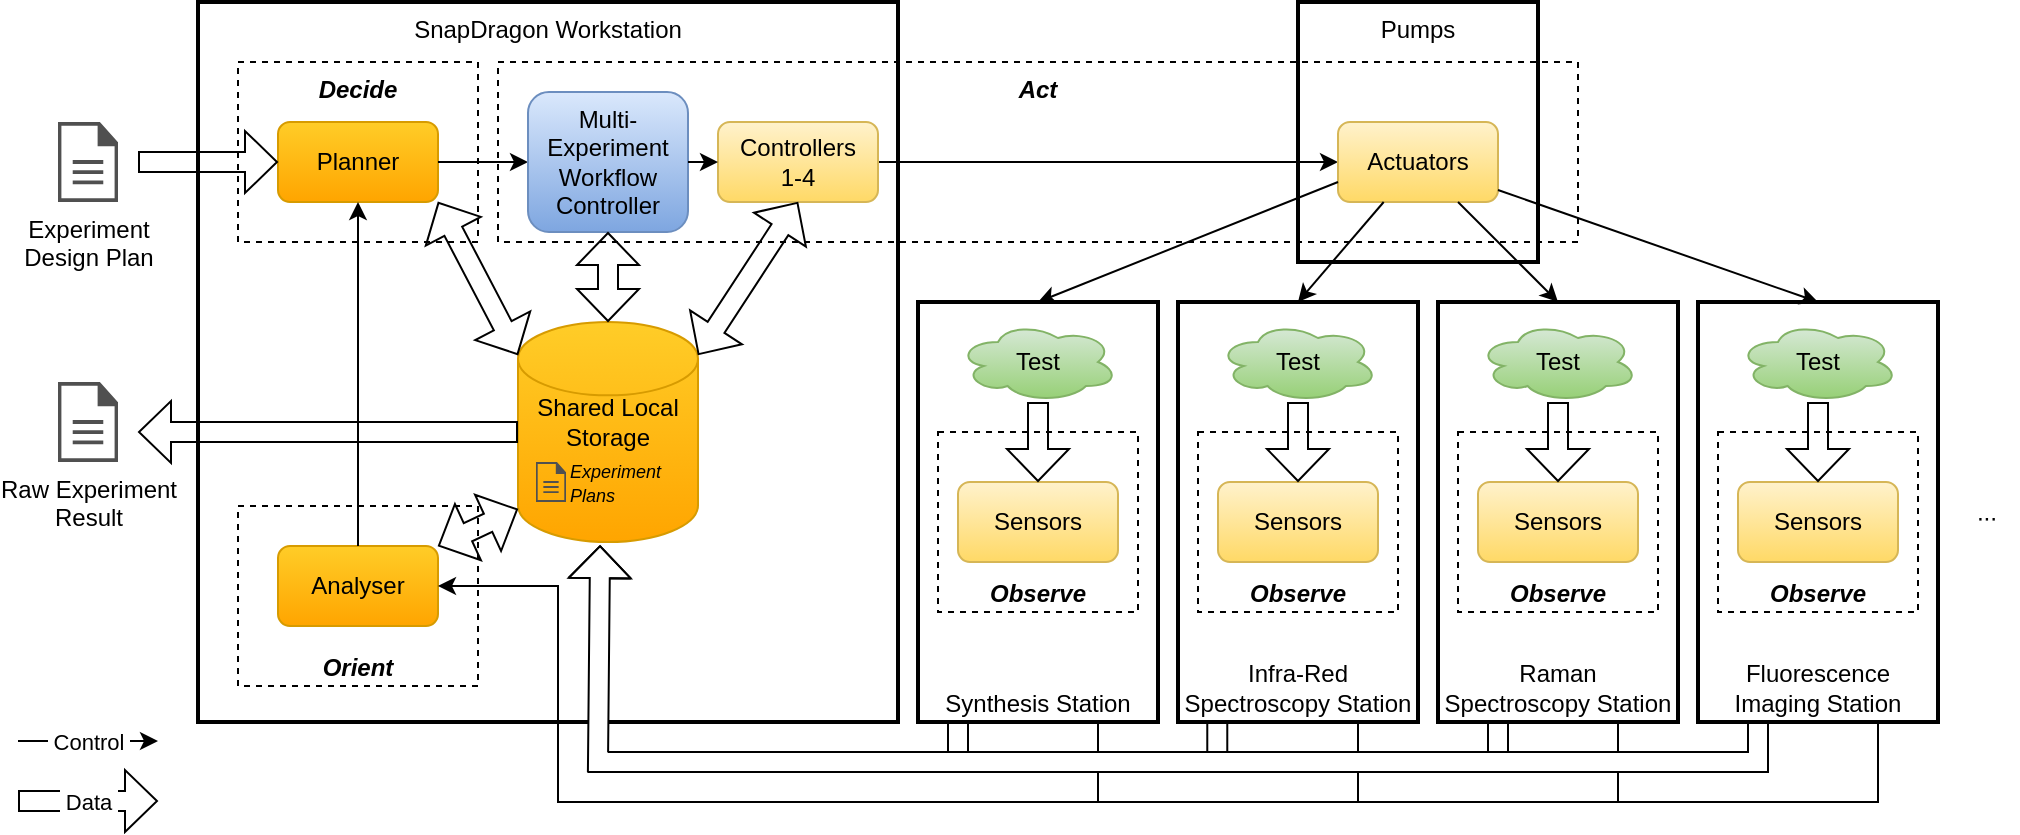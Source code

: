 <mxfile version="21.3.2" type="device">
  <diagram id="P3egCbBItE-vjyixLVVF" name="Page-1">
    <mxGraphModel dx="2874" dy="1524" grid="1" gridSize="10" guides="1" tooltips="1" connect="1" arrows="1" fold="1" page="1" pageScale="1" pageWidth="1100" pageHeight="850" math="0" shadow="0">
      <root>
        <mxCell id="0" />
        <mxCell id="1" parent="0" />
        <mxCell id="jG6GozPqLwCsJcZ_Rk5A-28" value="" style="shape=flexArrow;endArrow=none;html=1;rounded=0;exitX=0.25;exitY=1;exitDx=0;exitDy=0;endSize=5;startSize=5;endFill=0;" parent="1" edge="1">
          <mxGeometry width="50" height="50" relative="1" as="geometry">
            <mxPoint x="769.64" y="420" as="sourcePoint" />
            <mxPoint x="769.64" y="445" as="targetPoint" />
            <Array as="points" />
          </mxGeometry>
        </mxCell>
        <mxCell id="jG6GozPqLwCsJcZ_Rk5A-29" value="" style="shape=flexArrow;endArrow=none;html=1;rounded=0;exitX=0.25;exitY=1;exitDx=0;exitDy=0;endSize=5;startSize=5;endFill=0;" parent="1" edge="1">
          <mxGeometry width="50" height="50" relative="1" as="geometry">
            <mxPoint x="640" y="411" as="sourcePoint" />
            <mxPoint x="640" y="436" as="targetPoint" />
            <Array as="points" />
          </mxGeometry>
        </mxCell>
        <mxCell id="GU0txmYf8OZSagTrjstG-6" value="SnapDragon&amp;nbsp;&lt;span style=&quot;background-color: initial;&quot;&gt;Workstation&lt;/span&gt;" style="rounded=0;whiteSpace=wrap;html=1;verticalAlign=top;spacing=2;strokeWidth=2;" parent="1" vertex="1">
          <mxGeometry x="260" y="60" width="350" height="360" as="geometry" />
        </mxCell>
        <mxCell id="jG6GozPqLwCsJcZ_Rk5A-32" value="" style="endArrow=none;html=1;rounded=0;exitX=0.75;exitY=1;exitDx=0;exitDy=0;endFill=0;" parent="1" edge="1">
          <mxGeometry width="50" height="50" relative="1" as="geometry">
            <mxPoint x="710" y="420" as="sourcePoint" />
            <mxPoint x="710" y="460" as="targetPoint" />
            <Array as="points" />
          </mxGeometry>
        </mxCell>
        <mxCell id="jG6GozPqLwCsJcZ_Rk5A-31" value="" style="endArrow=none;html=1;rounded=0;exitX=0.75;exitY=1;exitDx=0;exitDy=0;endFill=0;" parent="1" edge="1">
          <mxGeometry width="50" height="50" relative="1" as="geometry">
            <mxPoint x="840" y="420" as="sourcePoint" />
            <mxPoint x="840" y="460" as="targetPoint" />
            <Array as="points" />
          </mxGeometry>
        </mxCell>
        <mxCell id="jG6GozPqLwCsJcZ_Rk5A-30" value="" style="endArrow=none;html=1;rounded=0;exitX=0.75;exitY=1;exitDx=0;exitDy=0;endFill=0;" parent="1" source="jG6GozPqLwCsJcZ_Rk5A-6" edge="1">
          <mxGeometry width="50" height="50" relative="1" as="geometry">
            <mxPoint x="1135" y="608" as="sourcePoint" />
            <mxPoint x="970" y="460" as="targetPoint" />
            <Array as="points" />
          </mxGeometry>
        </mxCell>
        <mxCell id="jG6GozPqLwCsJcZ_Rk5A-26" value="" style="shape=flexArrow;endArrow=none;html=1;rounded=0;exitX=0.25;exitY=1;exitDx=0;exitDy=0;endSize=5;startSize=5;endFill=0;" parent="1" source="jG6GozPqLwCsJcZ_Rk5A-6" edge="1">
          <mxGeometry width="50" height="50" relative="1" as="geometry">
            <mxPoint x="905" y="415" as="sourcePoint" />
            <mxPoint x="910" y="440" as="targetPoint" />
            <Array as="points" />
          </mxGeometry>
        </mxCell>
        <mxCell id="GU0txmYf8OZSagTrjstG-5" value="Pumps" style="rounded=0;whiteSpace=wrap;html=1;verticalAlign=top;spacing=2;strokeWidth=2;" parent="1" vertex="1">
          <mxGeometry x="810" y="60" width="120" height="130" as="geometry" />
        </mxCell>
        <mxCell id="GU0txmYf8OZSagTrjstG-4" value="Synthesis Station" style="rounded=0;whiteSpace=wrap;html=1;verticalAlign=bottom;spacing=2;strokeWidth=2;" parent="1" vertex="1">
          <mxGeometry x="620" y="210" width="120" height="210" as="geometry" />
        </mxCell>
        <mxCell id="ZZdG2KbTojn6cw3QZEdF-10" value="&lt;i&gt;&lt;b&gt;Orient&lt;/b&gt;&lt;/i&gt;" style="rounded=0;whiteSpace=wrap;html=1;dashed=1;fillColor=none;verticalAlign=bottom;" parent="1" vertex="1">
          <mxGeometry x="280" y="312" width="120" height="90" as="geometry" />
        </mxCell>
        <mxCell id="ZZdG2KbTojn6cw3QZEdF-11" value="&lt;b&gt;&lt;i&gt;Decide&lt;/i&gt;&lt;/b&gt;" style="rounded=0;whiteSpace=wrap;html=1;dashed=1;fillColor=none;verticalAlign=top;" parent="1" vertex="1">
          <mxGeometry x="280" y="90" width="120" height="90" as="geometry" />
        </mxCell>
        <mxCell id="ZZdG2KbTojn6cw3QZEdF-12" value="&lt;b&gt;&lt;i&gt;Act&lt;/i&gt;&lt;/b&gt;" style="rounded=0;whiteSpace=wrap;html=1;dashed=1;fillColor=none;verticalAlign=top;" parent="1" vertex="1">
          <mxGeometry x="410" y="90" width="540" height="90" as="geometry" />
        </mxCell>
        <mxCell id="ZZdG2KbTojn6cw3QZEdF-9" value="&lt;i&gt;&lt;b&gt;Observe&lt;/b&gt;&lt;/i&gt;" style="rounded=0;whiteSpace=wrap;html=1;dashed=1;fillColor=none;verticalAlign=bottom;" parent="1" vertex="1">
          <mxGeometry x="630" y="275" width="100" height="90" as="geometry" />
        </mxCell>
        <mxCell id="8yW3HtKEOS8D6HbiddwS-1" value="Experiment&lt;br&gt;Design Plan" style="sketch=0;pointerEvents=1;shadow=0;dashed=0;html=1;strokeColor=none;fillColor=#505050;labelPosition=center;verticalLabelPosition=bottom;verticalAlign=top;outlineConnect=0;align=center;shape=mxgraph.office.concepts.document;" parent="1" vertex="1">
          <mxGeometry x="190" y="120" width="30" height="40" as="geometry" />
        </mxCell>
        <mxCell id="8yW3HtKEOS8D6HbiddwS-2" value="Planner" style="rounded=1;whiteSpace=wrap;html=1;fillColor=#ffcd28;gradientColor=#ffa500;strokeColor=#d79b00;" parent="1" vertex="1">
          <mxGeometry x="300" y="120" width="80" height="40" as="geometry" />
        </mxCell>
        <mxCell id="8yW3HtKEOS8D6HbiddwS-9" value="" style="endArrow=classic;html=1;rounded=0;entryX=0;entryY=0.5;entryDx=0;entryDy=0;exitX=1;exitY=0.5;exitDx=0;exitDy=0;" parent="1" source="2AaaGLkXUIrztsOo1qRx-1" target="ZZdG2KbTojn6cw3QZEdF-2" edge="1">
          <mxGeometry width="50" height="50" relative="1" as="geometry">
            <mxPoint x="590" y="140" as="sourcePoint" />
            <mxPoint x="500" y="170" as="targetPoint" />
          </mxGeometry>
        </mxCell>
        <mxCell id="8yW3HtKEOS8D6HbiddwS-4" value="Test" style="ellipse;shape=cloud;whiteSpace=wrap;html=1;fillColor=#d5e8d4;gradientColor=#97d077;strokeColor=#82b366;" parent="1" vertex="1">
          <mxGeometry x="640" y="220" width="80" height="40" as="geometry" />
        </mxCell>
        <mxCell id="ZZdG2KbTojn6cw3QZEdF-1" value="Sensors" style="rounded=1;whiteSpace=wrap;html=1;fillColor=#fff2cc;gradientColor=#ffd966;strokeColor=#d6b656;" parent="1" vertex="1">
          <mxGeometry x="640" y="300" width="80" height="40" as="geometry" />
        </mxCell>
        <mxCell id="ZZdG2KbTojn6cw3QZEdF-2" value="Actuators" style="rounded=1;whiteSpace=wrap;html=1;fillColor=#fff2cc;gradientColor=#ffd966;strokeColor=#d6b656;" parent="1" vertex="1">
          <mxGeometry x="830" y="120" width="80" height="40" as="geometry" />
        </mxCell>
        <mxCell id="ZZdG2KbTojn6cw3QZEdF-3" value="" style="endArrow=classic;html=1;rounded=0;exitX=0;exitY=0.75;exitDx=0;exitDy=0;entryX=0.5;entryY=0;entryDx=0;entryDy=0;" parent="1" source="ZZdG2KbTojn6cw3QZEdF-2" target="GU0txmYf8OZSagTrjstG-4" edge="1">
          <mxGeometry width="50" height="50" relative="1" as="geometry">
            <mxPoint x="820" y="400" as="sourcePoint" />
            <mxPoint x="940" y="220" as="targetPoint" />
          </mxGeometry>
        </mxCell>
        <mxCell id="ZZdG2KbTojn6cw3QZEdF-5" value="Analyser" style="rounded=1;whiteSpace=wrap;html=1;fillColor=#ffcd28;gradientColor=#ffa500;strokeColor=#d79b00;" parent="1" vertex="1">
          <mxGeometry x="300" y="332" width="80" height="40" as="geometry" />
        </mxCell>
        <mxCell id="ZZdG2KbTojn6cw3QZEdF-6" value="" style="endArrow=classic;html=1;rounded=0;exitX=0.75;exitY=1;exitDx=0;exitDy=0;entryX=1;entryY=0.5;entryDx=0;entryDy=0;" parent="1" source="jG6GozPqLwCsJcZ_Rk5A-17" target="ZZdG2KbTojn6cw3QZEdF-5" edge="1">
          <mxGeometry width="50" height="50" relative="1" as="geometry">
            <mxPoint x="400" y="462" as="sourcePoint" />
            <mxPoint x="450" y="412" as="targetPoint" />
            <Array as="points">
              <mxPoint x="1100" y="460" />
              <mxPoint x="440" y="460" />
              <mxPoint x="440" y="352" />
            </Array>
          </mxGeometry>
        </mxCell>
        <mxCell id="ZZdG2KbTojn6cw3QZEdF-7" value="" style="endArrow=classic;html=1;rounded=0;exitX=0.5;exitY=0;exitDx=0;exitDy=0;entryX=0.5;entryY=1;entryDx=0;entryDy=0;" parent="1" source="ZZdG2KbTojn6cw3QZEdF-5" target="8yW3HtKEOS8D6HbiddwS-2" edge="1">
          <mxGeometry width="50" height="50" relative="1" as="geometry">
            <mxPoint x="380" y="410" as="sourcePoint" />
            <mxPoint x="430" y="360" as="targetPoint" />
          </mxGeometry>
        </mxCell>
        <mxCell id="ivcJ0Vw7QY5pCtP25yYA-1" value="&lt;font style=&quot;font-size: 16px&quot;&gt;&amp;nbsp;&lt;/font&gt;&lt;br style=&quot;font-size: 14px&quot;&gt;Shared Local&lt;br&gt;Storage&lt;br&gt;&amp;nbsp;&lt;br&gt;&amp;nbsp;" style="strokeWidth=1;html=1;shape=mxgraph.flowchart.database;whiteSpace=wrap;labelBackgroundColor=none;fillColor=#ffcd28;gradientColor=#ffa500;strokeColor=#d79b00;" parent="1" vertex="1">
          <mxGeometry x="420" y="220" width="90" height="110" as="geometry" />
        </mxCell>
        <mxCell id="ivcJ0Vw7QY5pCtP25yYA-2" value="" style="shape=flexArrow;endArrow=classic;html=1;rounded=0;exitX=0.25;exitY=1;exitDx=0;exitDy=0;entryX=0.456;entryY=1.014;entryDx=0;entryDy=0;entryPerimeter=0;endSize=5;startSize=5;fillColor=default;" parent="1" source="jG6GozPqLwCsJcZ_Rk5A-17" target="ivcJ0Vw7QY5pCtP25yYA-1" edge="1">
          <mxGeometry width="50" height="50" relative="1" as="geometry">
            <mxPoint x="400" y="442" as="sourcePoint" />
            <mxPoint x="510" y="290" as="targetPoint" />
            <Array as="points">
              <mxPoint x="1040" y="440" />
              <mxPoint x="460" y="440" />
            </Array>
          </mxGeometry>
        </mxCell>
        <mxCell id="ivcJ0Vw7QY5pCtP25yYA-3" value="" style="shape=flexArrow;endArrow=classic;html=1;rounded=0;exitX=0;exitY=0.85;exitDx=0;exitDy=0;entryX=1;entryY=0;entryDx=0;entryDy=0;exitPerimeter=0;startArrow=block;startSize=5;endSize=5;" parent="1" source="ivcJ0Vw7QY5pCtP25yYA-1" target="ZZdG2KbTojn6cw3QZEdF-5" edge="1">
          <mxGeometry width="50" height="50" relative="1" as="geometry">
            <mxPoint x="400" y="290" as="sourcePoint" />
            <mxPoint x="530" y="322" as="targetPoint" />
          </mxGeometry>
        </mxCell>
        <mxCell id="ivcJ0Vw7QY5pCtP25yYA-5" value="" style="shape=flexArrow;endArrow=classic;html=1;rounded=0;exitX=0;exitY=0.15;exitDx=0;exitDy=0;entryX=1;entryY=1;entryDx=0;entryDy=0;exitPerimeter=0;startArrow=block;startSize=5;endSize=5;" parent="1" source="ivcJ0Vw7QY5pCtP25yYA-1" target="8yW3HtKEOS8D6HbiddwS-2" edge="1">
          <mxGeometry width="50" height="50" relative="1" as="geometry">
            <mxPoint x="470" y="270" as="sourcePoint" />
            <mxPoint x="390" y="290" as="targetPoint" />
          </mxGeometry>
        </mxCell>
        <mxCell id="ivcJ0Vw7QY5pCtP25yYA-6" value="" style="shape=flexArrow;endArrow=classic;html=1;rounded=0;exitX=0.5;exitY=1;exitDx=0;exitDy=0;entryX=0.5;entryY=0;entryDx=0;entryDy=0;endSize=5;startSize=5;" parent="1" source="8yW3HtKEOS8D6HbiddwS-4" target="ZZdG2KbTojn6cw3QZEdF-1" edge="1">
          <mxGeometry width="50" height="50" relative="1" as="geometry">
            <mxPoint x="680" y="275" as="sourcePoint" />
            <mxPoint x="610" y="296" as="targetPoint" />
          </mxGeometry>
        </mxCell>
        <mxCell id="ivcJ0Vw7QY5pCtP25yYA-10" value="" style="shape=flexArrow;endArrow=classic;html=1;rounded=0;endSize=5;startSize=5;entryX=0;entryY=0.5;entryDx=0;entryDy=0;" parent="1" target="8yW3HtKEOS8D6HbiddwS-2" edge="1">
          <mxGeometry width="50" height="50" relative="1" as="geometry">
            <mxPoint x="230" y="140" as="sourcePoint" />
            <mxPoint x="680" y="240" as="targetPoint" />
          </mxGeometry>
        </mxCell>
        <mxCell id="2AaaGLkXUIrztsOo1qRx-1" value="Controllers&lt;br&gt;1-4" style="rounded=1;whiteSpace=wrap;html=1;fillColor=#fff2cc;gradientColor=#ffd966;strokeColor=#d6b656;" parent="1" vertex="1">
          <mxGeometry x="520" y="120" width="80" height="40" as="geometry" />
        </mxCell>
        <mxCell id="2AaaGLkXUIrztsOo1qRx-2" value="" style="endArrow=classic;html=1;rounded=0;entryX=0;entryY=0.5;entryDx=0;entryDy=0;" parent="1" source="8yW3HtKEOS8D6HbiddwS-2" target="jG6GozPqLwCsJcZ_Rk5A-33" edge="1">
          <mxGeometry width="50" height="50" relative="1" as="geometry">
            <mxPoint x="500" y="150" as="sourcePoint" />
            <mxPoint x="430" y="140" as="targetPoint" />
          </mxGeometry>
        </mxCell>
        <mxCell id="2AaaGLkXUIrztsOo1qRx-3" value="" style="shape=flexArrow;endArrow=classic;html=1;rounded=0;entryX=0.5;entryY=1;entryDx=0;entryDy=0;startArrow=block;startSize=5;endSize=5;exitX=1;exitY=0.15;exitDx=0;exitDy=0;exitPerimeter=0;" parent="1" source="ivcJ0Vw7QY5pCtP25yYA-1" target="2AaaGLkXUIrztsOo1qRx-1" edge="1">
          <mxGeometry width="50" height="50" relative="1" as="geometry">
            <mxPoint x="470" y="190" as="sourcePoint" />
            <mxPoint x="390" y="170" as="targetPoint" />
          </mxGeometry>
        </mxCell>
        <mxCell id="SNRxcdce0F2Zpgt7-SSr-9" value="&lt;i&gt;&lt;font style=&quot;font-size: 9px&quot;&gt;Experiment&lt;br&gt;Plans&lt;/font&gt;&lt;/i&gt;" style="text;html=1;align=left;verticalAlign=middle;resizable=0;points=[];autosize=1;strokeColor=none;fillColor=none;fontSize=10;" parent="1" vertex="1">
          <mxGeometry x="444" y="280" width="70" height="40" as="geometry" />
        </mxCell>
        <mxCell id="SNRxcdce0F2Zpgt7-SSr-10" value="" style="sketch=0;pointerEvents=1;shadow=0;dashed=0;html=1;strokeColor=none;fillColor=#505050;labelPosition=center;verticalLabelPosition=bottom;verticalAlign=top;outlineConnect=0;align=center;shape=mxgraph.office.concepts.document;" parent="1" vertex="1">
          <mxGeometry x="429" y="290" width="15" height="20" as="geometry" />
        </mxCell>
        <mxCell id="V2GhJfDMFdKhJT4zETZQ-1" value="Raw Experiment&lt;br&gt;Result" style="sketch=0;pointerEvents=1;shadow=0;dashed=0;html=1;strokeColor=none;fillColor=#505050;labelPosition=center;verticalLabelPosition=bottom;verticalAlign=top;outlineConnect=0;align=center;shape=mxgraph.office.concepts.document;" parent="1" vertex="1">
          <mxGeometry x="190" y="250" width="30" height="40" as="geometry" />
        </mxCell>
        <mxCell id="V2GhJfDMFdKhJT4zETZQ-2" value="" style="shape=flexArrow;endArrow=classic;html=1;rounded=0;endSize=5;startSize=5;exitX=0;exitY=0.5;exitDx=0;exitDy=0;exitPerimeter=0;" parent="1" source="ivcJ0Vw7QY5pCtP25yYA-1" edge="1">
          <mxGeometry width="50" height="50" relative="1" as="geometry">
            <mxPoint x="650" y="460" as="sourcePoint" />
            <mxPoint x="230" y="275" as="targetPoint" />
          </mxGeometry>
        </mxCell>
        <mxCell id="D8CCdXzMlvGCb-M7EkEC-5" value="&amp;nbsp;Control&amp;nbsp;" style="endArrow=classic;html=1;rounded=0;entryX=0;entryY=0.5;entryDx=0;entryDy=0;" parent="1" edge="1">
          <mxGeometry width="50" height="50" relative="1" as="geometry">
            <mxPoint x="170" y="429.5" as="sourcePoint" />
            <mxPoint x="240" y="429.5" as="targetPoint" />
          </mxGeometry>
        </mxCell>
        <mxCell id="D8CCdXzMlvGCb-M7EkEC-6" value="&amp;nbsp;Data&amp;nbsp;" style="shape=flexArrow;endArrow=classic;html=1;rounded=0;endSize=5;startSize=5;" parent="1" edge="1">
          <mxGeometry width="50" height="50" relative="1" as="geometry">
            <mxPoint x="170" y="459.5" as="sourcePoint" />
            <mxPoint x="240" y="459.5" as="targetPoint" />
          </mxGeometry>
        </mxCell>
        <mxCell id="jG6GozPqLwCsJcZ_Rk5A-1" value="Infra-Red&lt;br style=&quot;border-color: var(--border-color);&quot;&gt;Spectroscopy&amp;nbsp;Station" style="rounded=0;whiteSpace=wrap;html=1;verticalAlign=bottom;spacing=2;strokeWidth=2;" parent="1" vertex="1">
          <mxGeometry x="750" y="210" width="120" height="210" as="geometry" />
        </mxCell>
        <mxCell id="jG6GozPqLwCsJcZ_Rk5A-2" value="&lt;i&gt;&lt;b&gt;Observe&lt;/b&gt;&lt;/i&gt;" style="rounded=0;whiteSpace=wrap;html=1;dashed=1;fillColor=none;verticalAlign=bottom;" parent="1" vertex="1">
          <mxGeometry x="760" y="275" width="100" height="90" as="geometry" />
        </mxCell>
        <mxCell id="jG6GozPqLwCsJcZ_Rk5A-3" value="Test" style="ellipse;shape=cloud;whiteSpace=wrap;html=1;fillColor=#d5e8d4;gradientColor=#97d077;strokeColor=#82b366;" parent="1" vertex="1">
          <mxGeometry x="770" y="220" width="80" height="40" as="geometry" />
        </mxCell>
        <mxCell id="jG6GozPqLwCsJcZ_Rk5A-4" value="Sensors" style="rounded=1;whiteSpace=wrap;html=1;fillColor=#fff2cc;gradientColor=#ffd966;strokeColor=#d6b656;" parent="1" vertex="1">
          <mxGeometry x="770" y="300" width="80" height="40" as="geometry" />
        </mxCell>
        <mxCell id="jG6GozPqLwCsJcZ_Rk5A-5" value="" style="shape=flexArrow;endArrow=classic;html=1;rounded=0;exitX=0.5;exitY=1;exitDx=0;exitDy=0;entryX=0.5;entryY=0;entryDx=0;entryDy=0;endSize=5;startSize=5;" parent="1" source="jG6GozPqLwCsJcZ_Rk5A-3" target="jG6GozPqLwCsJcZ_Rk5A-4" edge="1">
          <mxGeometry width="50" height="50" relative="1" as="geometry">
            <mxPoint x="810" y="275" as="sourcePoint" />
            <mxPoint x="740" y="296" as="targetPoint" />
          </mxGeometry>
        </mxCell>
        <mxCell id="jG6GozPqLwCsJcZ_Rk5A-6" value="Raman Spectroscopy&amp;nbsp;Station" style="rounded=0;whiteSpace=wrap;html=1;verticalAlign=bottom;spacing=2;strokeWidth=2;" parent="1" vertex="1">
          <mxGeometry x="880" y="210" width="120" height="210" as="geometry" />
        </mxCell>
        <mxCell id="jG6GozPqLwCsJcZ_Rk5A-7" value="&lt;i&gt;&lt;b&gt;Observe&lt;/b&gt;&lt;/i&gt;" style="rounded=0;whiteSpace=wrap;html=1;dashed=1;fillColor=none;verticalAlign=bottom;" parent="1" vertex="1">
          <mxGeometry x="890" y="275" width="100" height="90" as="geometry" />
        </mxCell>
        <mxCell id="jG6GozPqLwCsJcZ_Rk5A-8" value="Test" style="ellipse;shape=cloud;whiteSpace=wrap;html=1;fillColor=#d5e8d4;gradientColor=#97d077;strokeColor=#82b366;" parent="1" vertex="1">
          <mxGeometry x="900" y="220" width="80" height="40" as="geometry" />
        </mxCell>
        <mxCell id="jG6GozPqLwCsJcZ_Rk5A-9" value="Sensors" style="rounded=1;whiteSpace=wrap;html=1;fillColor=#fff2cc;gradientColor=#ffd966;strokeColor=#d6b656;" parent="1" vertex="1">
          <mxGeometry x="900" y="300" width="80" height="40" as="geometry" />
        </mxCell>
        <mxCell id="jG6GozPqLwCsJcZ_Rk5A-10" value="" style="shape=flexArrow;endArrow=classic;html=1;rounded=0;exitX=0.5;exitY=1;exitDx=0;exitDy=0;entryX=0.5;entryY=0;entryDx=0;entryDy=0;endSize=5;startSize=5;" parent="1" source="jG6GozPqLwCsJcZ_Rk5A-8" target="jG6GozPqLwCsJcZ_Rk5A-9" edge="1">
          <mxGeometry width="50" height="50" relative="1" as="geometry">
            <mxPoint x="940" y="275" as="sourcePoint" />
            <mxPoint x="870" y="296" as="targetPoint" />
          </mxGeometry>
        </mxCell>
        <mxCell id="jG6GozPqLwCsJcZ_Rk5A-17" value="Fluorescence Imaging&amp;nbsp;Station" style="rounded=0;whiteSpace=wrap;html=1;verticalAlign=bottom;spacing=2;strokeWidth=2;" parent="1" vertex="1">
          <mxGeometry x="1010" y="210" width="120" height="210" as="geometry" />
        </mxCell>
        <mxCell id="jG6GozPqLwCsJcZ_Rk5A-18" value="&lt;i&gt;&lt;b&gt;Observe&lt;/b&gt;&lt;/i&gt;" style="rounded=0;whiteSpace=wrap;html=1;dashed=1;fillColor=none;verticalAlign=bottom;" parent="1" vertex="1">
          <mxGeometry x="1020" y="275" width="100" height="90" as="geometry" />
        </mxCell>
        <mxCell id="jG6GozPqLwCsJcZ_Rk5A-19" value="Test" style="ellipse;shape=cloud;whiteSpace=wrap;html=1;fillColor=#d5e8d4;gradientColor=#97d077;strokeColor=#82b366;" parent="1" vertex="1">
          <mxGeometry x="1030" y="220" width="80" height="40" as="geometry" />
        </mxCell>
        <mxCell id="jG6GozPqLwCsJcZ_Rk5A-20" value="Sensors" style="rounded=1;whiteSpace=wrap;html=1;fillColor=#fff2cc;gradientColor=#ffd966;strokeColor=#d6b656;" parent="1" vertex="1">
          <mxGeometry x="1030" y="300" width="80" height="40" as="geometry" />
        </mxCell>
        <mxCell id="jG6GozPqLwCsJcZ_Rk5A-21" value="" style="shape=flexArrow;endArrow=classic;html=1;rounded=0;exitX=0.5;exitY=1;exitDx=0;exitDy=0;entryX=0.5;entryY=0;entryDx=0;entryDy=0;endSize=5;startSize=5;" parent="1" source="jG6GozPqLwCsJcZ_Rk5A-19" target="jG6GozPqLwCsJcZ_Rk5A-20" edge="1">
          <mxGeometry width="50" height="50" relative="1" as="geometry">
            <mxPoint x="1070" y="275" as="sourcePoint" />
            <mxPoint x="1000" y="296" as="targetPoint" />
          </mxGeometry>
        </mxCell>
        <mxCell id="jG6GozPqLwCsJcZ_Rk5A-22" value="" style="endArrow=classic;html=1;rounded=0;entryX=0.5;entryY=0;entryDx=0;entryDy=0;" parent="1" source="ZZdG2KbTojn6cw3QZEdF-2" target="jG6GozPqLwCsJcZ_Rk5A-1" edge="1">
          <mxGeometry width="50" height="50" relative="1" as="geometry">
            <mxPoint x="950" y="170" as="sourcePoint" />
            <mxPoint x="710" y="220" as="targetPoint" />
          </mxGeometry>
        </mxCell>
        <mxCell id="jG6GozPqLwCsJcZ_Rk5A-23" value="" style="endArrow=classic;html=1;rounded=0;entryX=0.5;entryY=0;entryDx=0;entryDy=0;" parent="1" source="ZZdG2KbTojn6cw3QZEdF-2" target="jG6GozPqLwCsJcZ_Rk5A-6" edge="1">
          <mxGeometry width="50" height="50" relative="1" as="geometry">
            <mxPoint x="957" y="168" as="sourcePoint" />
            <mxPoint x="870" y="220" as="targetPoint" />
          </mxGeometry>
        </mxCell>
        <mxCell id="jG6GozPqLwCsJcZ_Rk5A-24" value="" style="endArrow=classic;html=1;rounded=0;entryX=0.5;entryY=0;entryDx=0;entryDy=0;" parent="1" source="ZZdG2KbTojn6cw3QZEdF-2" target="jG6GozPqLwCsJcZ_Rk5A-17" edge="1">
          <mxGeometry width="50" height="50" relative="1" as="geometry">
            <mxPoint x="950" y="170" as="sourcePoint" />
            <mxPoint x="1030" y="220" as="targetPoint" />
          </mxGeometry>
        </mxCell>
        <mxCell id="jG6GozPqLwCsJcZ_Rk5A-33" value="Multi-&lt;br&gt;Experiment&lt;br&gt;Workflow&lt;br&gt;Controller" style="rounded=1;whiteSpace=wrap;html=1;fillColor=#dae8fc;gradientColor=#7ea6e0;strokeColor=#6c8ebf;" parent="1" vertex="1">
          <mxGeometry x="425" y="105" width="80" height="70" as="geometry" />
        </mxCell>
        <mxCell id="jG6GozPqLwCsJcZ_Rk5A-35" value="" style="endArrow=classic;html=1;rounded=0;entryX=0;entryY=0.5;entryDx=0;entryDy=0;exitX=1;exitY=0.5;exitDx=0;exitDy=0;" parent="1" source="jG6GozPqLwCsJcZ_Rk5A-33" target="2AaaGLkXUIrztsOo1qRx-1" edge="1">
          <mxGeometry width="50" height="50" relative="1" as="geometry">
            <mxPoint x="366" y="130" as="sourcePoint" />
            <mxPoint x="420" y="65" as="targetPoint" />
          </mxGeometry>
        </mxCell>
        <mxCell id="jG6GozPqLwCsJcZ_Rk5A-36" value="" style="shape=flexArrow;endArrow=classic;html=1;rounded=0;entryX=0.5;entryY=1;entryDx=0;entryDy=0;startArrow=block;startSize=5;endSize=5;exitX=0.5;exitY=0;exitDx=0;exitDy=0;exitPerimeter=0;" parent="1" source="ivcJ0Vw7QY5pCtP25yYA-1" target="jG6GozPqLwCsJcZ_Rk5A-33" edge="1">
          <mxGeometry width="50" height="50" relative="1" as="geometry">
            <mxPoint x="500" y="217" as="sourcePoint" />
            <mxPoint x="570" y="170" as="targetPoint" />
          </mxGeometry>
        </mxCell>
        <mxCell id="ZwnCeoab8P7RtRFElJSA-1" value="..." style="text;html=1;align=center;verticalAlign=middle;resizable=0;points=[];autosize=1;strokeColor=none;fillColor=none;rotation=-180;" vertex="1" parent="1">
          <mxGeometry x="1140" y="312" width="30" height="20" as="geometry" />
        </mxCell>
      </root>
    </mxGraphModel>
  </diagram>
</mxfile>
